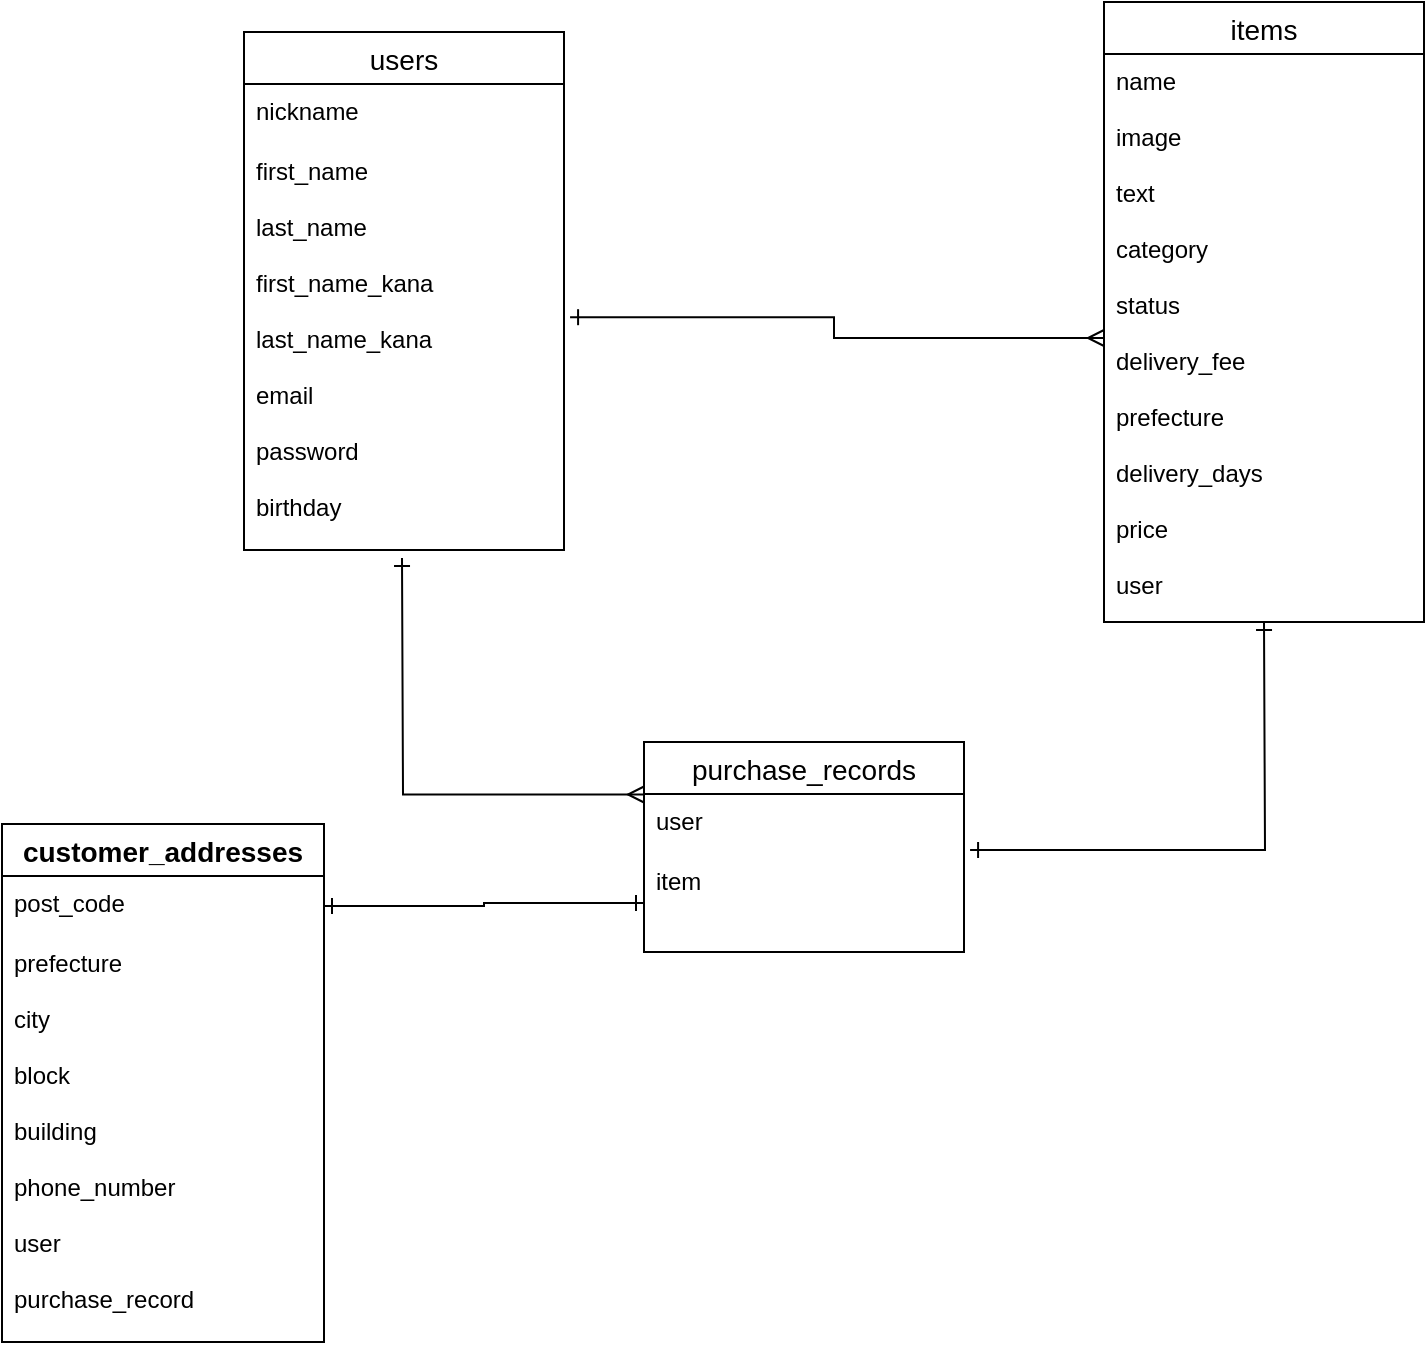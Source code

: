 <mxfile version="14.2.4" type="embed">
    <diagram id="RZbf-POsXc8__hC2hO_c" name="ページ1">
        <mxGraphModel dx="1538" dy="565" grid="1" gridSize="7" guides="1" tooltips="1" connect="1" arrows="1" fold="1" page="0" pageScale="1" pageWidth="827" pageHeight="1169" math="0" shadow="0">
            <root>
                <mxCell id="0"/>
                <mxCell id="1" parent="0"/>
                <mxCell id="19" value="users" style="swimlane;fontStyle=0;childLayout=stackLayout;horizontal=1;startSize=26;horizontalStack=0;resizeParent=1;resizeParentMax=0;resizeLast=0;collapsible=1;marginBottom=0;align=center;fontSize=14;" parent="1" vertex="1">
                    <mxGeometry x="100" y="45" width="160" height="259" as="geometry"/>
                </mxCell>
                <mxCell id="20" value="nickname" style="text;strokeColor=none;fillColor=none;spacingLeft=4;spacingRight=4;overflow=hidden;rotatable=0;points=[[0,0.5],[1,0.5]];portConstraint=eastwest;fontSize=12;" parent="19" vertex="1">
                    <mxGeometry y="26" width="160" height="233" as="geometry"/>
                </mxCell>
                <mxCell id="76" value="items" style="swimlane;fontStyle=0;childLayout=stackLayout;horizontal=1;startSize=26;horizontalStack=0;resizeParent=1;resizeParentMax=0;resizeLast=0;collapsible=1;marginBottom=0;align=center;fontSize=14;" parent="1" vertex="1">
                    <mxGeometry x="530" y="30" width="160" height="310" as="geometry"/>
                </mxCell>
                <mxCell id="78" value="name&#10;&#10;image&#10;&#10;text&#10;&#10;category&#10;&#10;status&#10;&#10;delivery_fee&#10;&#10;prefecture&#10;&#10;delivery_days&#10;&#10;price&#10;&#10;user&#10;&#10;&#10;&#10;&#10;&#10;&#10;&#10;&#10;&#10;" style="text;strokeColor=none;fillColor=none;spacingLeft=4;spacingRight=4;overflow=hidden;rotatable=0;points=[[0,0.5],[1,0.5]];portConstraint=eastwest;fontSize=12;" parent="76" vertex="1">
                    <mxGeometry y="26" width="160" height="284" as="geometry"/>
                </mxCell>
                <mxCell id="89" style="edgeStyle=orthogonalEdgeStyle;rounded=0;orthogonalLoop=1;jettySize=auto;html=1;exitX=1.019;exitY=0.933;exitDx=0;exitDy=0;startArrow=ERone;startFill=0;endArrow=ERone;endFill=0;strokeWidth=1;exitPerimeter=0;" parent="76" source="92" edge="1">
                    <mxGeometry relative="1" as="geometry">
                        <mxPoint x="80" y="310" as="targetPoint"/>
                        <mxPoint x="-70" y="441" as="sourcePoint"/>
                    </mxGeometry>
                </mxCell>
                <mxCell id="83" style="edgeStyle=orthogonalEdgeStyle;rounded=0;orthogonalLoop=1;jettySize=auto;html=1;entryX=0;entryY=0.5;entryDx=0;entryDy=0;endArrow=ERmany;endFill=0;strokeWidth=1;startArrow=ERone;startFill=0;exitX=1.019;exitY=0.433;exitDx=0;exitDy=0;exitPerimeter=0;" parent="1" source="22" target="78" edge="1">
                    <mxGeometry relative="1" as="geometry">
                        <mxPoint x="200" y="198" as="sourcePoint"/>
                        <Array as="points"/>
                    </mxGeometry>
                </mxCell>
                <mxCell id="90" style="edgeStyle=orthogonalEdgeStyle;rounded=0;orthogonalLoop=1;jettySize=auto;html=1;startArrow=ERmany;startFill=0;endArrow=ERone;endFill=0;strokeWidth=1;exitX=0;exitY=0.25;exitDx=0;exitDy=0;" parent="1" source="91" edge="1">
                    <mxGeometry relative="1" as="geometry">
                        <mxPoint x="290" y="510" as="sourcePoint"/>
                        <mxPoint x="179" y="308" as="targetPoint"/>
                    </mxGeometry>
                </mxCell>
                <mxCell id="91" value="purchase_records" style="swimlane;fontStyle=0;childLayout=stackLayout;horizontal=1;startSize=26;horizontalStack=0;resizeParent=1;resizeParentMax=0;resizeLast=0;collapsible=1;marginBottom=0;align=center;fontSize=14;" parent="1" vertex="1">
                    <mxGeometry x="300" y="400" width="160" height="105" as="geometry"/>
                </mxCell>
                <mxCell id="92" value="user" style="text;strokeColor=none;fillColor=none;spacingLeft=4;spacingRight=4;overflow=hidden;rotatable=0;points=[[0,0.5],[1,0.5]];portConstraint=eastwest;fontSize=12;" parent="91" vertex="1">
                    <mxGeometry y="26" width="160" height="30" as="geometry"/>
                </mxCell>
                <mxCell id="93" value="item" style="text;strokeColor=none;fillColor=none;spacingLeft=4;spacingRight=4;overflow=hidden;rotatable=0;points=[[0,0.5],[1,0.5]];portConstraint=eastwest;fontSize=12;" parent="91" vertex="1">
                    <mxGeometry y="56" width="160" height="49" as="geometry"/>
                </mxCell>
                <mxCell id="22" value="first_name&#10;&#10;last_name&#10;&#10;first_name_kana&#10;&#10;last_name_kana&#10;&#10;email&#10;&#10;password&#10;&#10;birthday&#10;&#10;" style="text;strokeColor=none;fillColor=none;spacingLeft=4;spacingRight=4;overflow=hidden;rotatable=0;points=[[0,0.5],[1,0.5]];portConstraint=eastwest;fontSize=12;" parent="1" vertex="1">
                    <mxGeometry x="100" y="101" width="160" height="200" as="geometry"/>
                </mxCell>
                <mxCell id="98" value="customer_addresses" style="swimlane;fontStyle=1;childLayout=stackLayout;horizontal=1;startSize=26;horizontalStack=0;resizeParent=1;resizeParentMax=0;resizeLast=0;collapsible=1;marginBottom=0;align=center;fontSize=14;" parent="1" vertex="1">
                    <mxGeometry x="-21" y="441" width="161" height="259" as="geometry"/>
                </mxCell>
                <mxCell id="100" value="post_code" style="text;strokeColor=none;fillColor=none;spacingLeft=4;spacingRight=4;overflow=hidden;rotatable=0;points=[[0,0.5],[1,0.5]];portConstraint=eastwest;fontSize=12;" parent="98" vertex="1">
                    <mxGeometry y="26" width="161" height="30" as="geometry"/>
                </mxCell>
                <mxCell id="101" value="prefecture&#10;&#10;city&#10;&#10;block&#10;&#10;building&#10;&#10;phone_number&#10;&#10;user&#10;&#10;purchase_record" style="text;strokeColor=none;fillColor=none;spacingLeft=4;spacingRight=4;overflow=hidden;rotatable=0;points=[[0,0.5],[1,0.5]];portConstraint=eastwest;fontSize=12;" parent="98" vertex="1">
                    <mxGeometry y="56" width="161" height="203" as="geometry"/>
                </mxCell>
                <mxCell id="103" style="edgeStyle=orthogonalEdgeStyle;rounded=0;orthogonalLoop=1;jettySize=auto;html=1;exitX=1;exitY=0.5;exitDx=0;exitDy=0;entryX=0;entryY=0.5;entryDx=0;entryDy=0;startArrow=ERone;startFill=0;endArrow=ERone;endFill=0;fontSize=12;" parent="1" source="100" target="93" edge="1">
                    <mxGeometry relative="1" as="geometry"/>
                </mxCell>
            </root>
        </mxGraphModel>
    </diagram>
</mxfile>